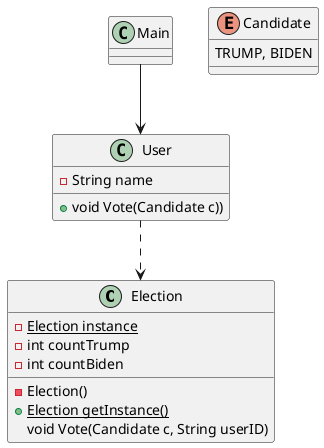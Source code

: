 @startuml
class Election {
    - {static} Election instance
    - int countTrump
    - int countBiden
    - Election()
    + {static} Election getInstance()
    void Vote(Candidate c, String userID)
}
enum Candidate {
    TRUMP, BIDEN
}
class User{
    - String name
    + void Vote(Candidate c))
}
class Main

User ..> Election
Main --> User
@enduml